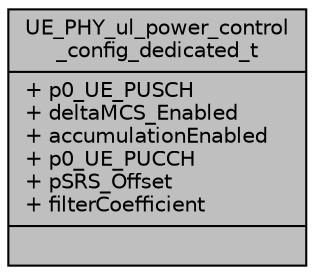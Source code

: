 digraph "UE_PHY_ul_power_control_config_dedicated_t"
{
 // LATEX_PDF_SIZE
  edge [fontname="Helvetica",fontsize="10",labelfontname="Helvetica",labelfontsize="10"];
  node [fontname="Helvetica",fontsize="10",shape=record];
  Node1 [label="{UE_PHY_ul_power_control\l_config_dedicated_t\n|+ p0_UE_PUSCH\l+ deltaMCS_Enabled\l+ accumulationEnabled\l+ p0_UE_PUCCH\l+ pSRS_Offset\l+ filterCoefficient\l|}",height=0.2,width=0.4,color="black", fillcolor="grey75", style="filled", fontcolor="black",tooltip=" "];
}
